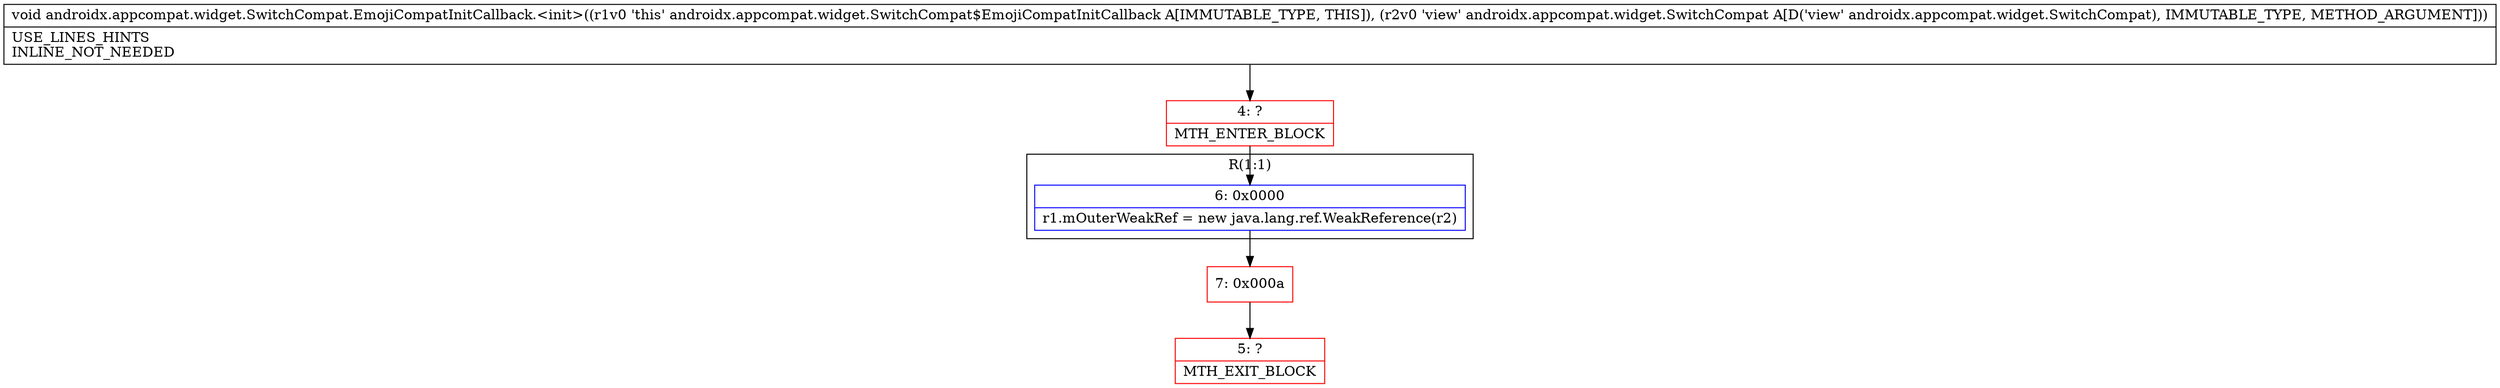 digraph "CFG forandroidx.appcompat.widget.SwitchCompat.EmojiCompatInitCallback.\<init\>(Landroidx\/appcompat\/widget\/SwitchCompat;)V" {
subgraph cluster_Region_770824565 {
label = "R(1:1)";
node [shape=record,color=blue];
Node_6 [shape=record,label="{6\:\ 0x0000|r1.mOuterWeakRef = new java.lang.ref.WeakReference(r2)\l}"];
}
Node_4 [shape=record,color=red,label="{4\:\ ?|MTH_ENTER_BLOCK\l}"];
Node_7 [shape=record,color=red,label="{7\:\ 0x000a}"];
Node_5 [shape=record,color=red,label="{5\:\ ?|MTH_EXIT_BLOCK\l}"];
MethodNode[shape=record,label="{void androidx.appcompat.widget.SwitchCompat.EmojiCompatInitCallback.\<init\>((r1v0 'this' androidx.appcompat.widget.SwitchCompat$EmojiCompatInitCallback A[IMMUTABLE_TYPE, THIS]), (r2v0 'view' androidx.appcompat.widget.SwitchCompat A[D('view' androidx.appcompat.widget.SwitchCompat), IMMUTABLE_TYPE, METHOD_ARGUMENT]))  | USE_LINES_HINTS\lINLINE_NOT_NEEDED\l}"];
MethodNode -> Node_4;Node_6 -> Node_7;
Node_4 -> Node_6;
Node_7 -> Node_5;
}

